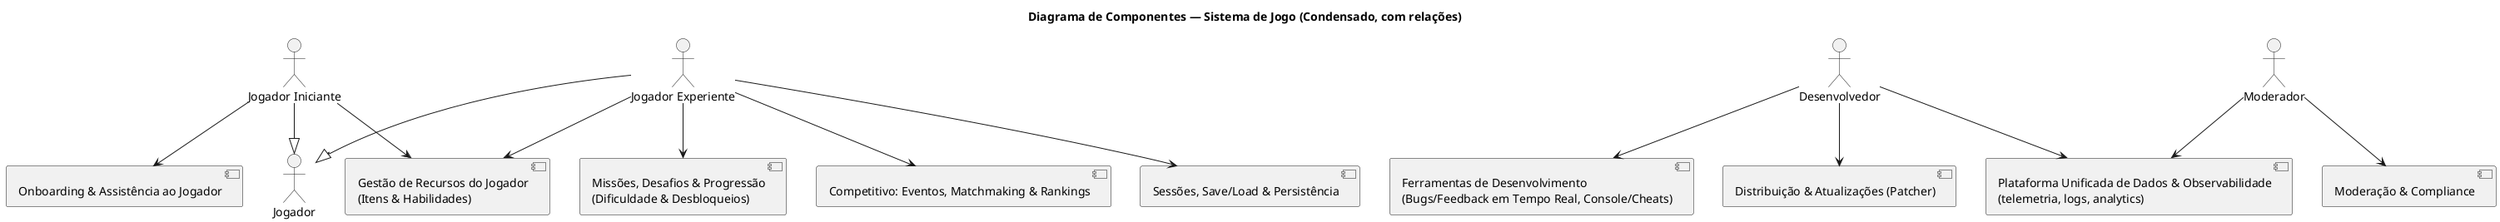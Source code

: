 @startuml
title Diagrama de Componentes — Sistema de Jogo (Condensado, com relações)
top to bottom direction
'skinparam linetype ortho

' Atores
actor Jogador
actor "Jogador Iniciante" as JogadorIniciante
actor "Jogador Experiente" as JogadorExperiente
actor Desenvolvedor
actor Moderador

' Herança de atores (mesma do diagrama de casos de uso)
JogadorIniciante --|> Jogador
JogadorExperiente --|> Jogador

' Componentes (condensados)
component "Onboarding & Assistência ao Jogador" as C_Onboarding
component "Gestão de Recursos do Jogador\n(Itens & Habilidades)" as C_Recursos
component "Missões, Desafios & Progressão\n(Dificuldade & Desbloqueios)" as C_Missoes
component "Competitivo: Eventos, Matchmaking & Rankings" as C_Competitivo
component "Sessões, Save/Load & Persistência" as C_Sessoes
component "Plataforma Unificada de Dados & Observabilidade\n(telemetria, logs, analytics)" as C_Dados
component "Moderação & Compliance" as C_Moderacao
component "Ferramentas de Desenvolvimento\n(Bugs/Feedback em Tempo Real, Console/Cheats)" as C_DevTools
component "Distribuição & Atualizações (Patcher)" as C_Patcher

' Relações ator -> componente (espelhando a semântica dos casos de uso)
' Jogador Iniciante: tutorial, narrativa, guia, dicas; coletar itens e usar habilidades
JogadorIniciante --> C_Onboarding
JogadorIniciante --> C_Recursos

' Jogador Experiente: desafios, dificuldade, rankings/eventos, loads anteriores; coletar/usar
JogadorExperiente --> C_Missoes
JogadorExperiente --> C_Competitivo
JogadorExperiente --> C_Sessoes
JogadorExperiente --> C_Recursos

' Moderador: monitorar jogadores, revisar logs (inclui acesso a dados de uso)
Moderador --> C_Moderacao
Moderador --> C_Dados

' Desenvolvedor: feedback de bugs em tempo real, cheats, atualizações automáticas, acesso a dados de uso
Desenvolvedor --> C_DevTools
Desenvolvedor --> C_Patcher
Desenvolvedor --> C_Dados

@enduml
